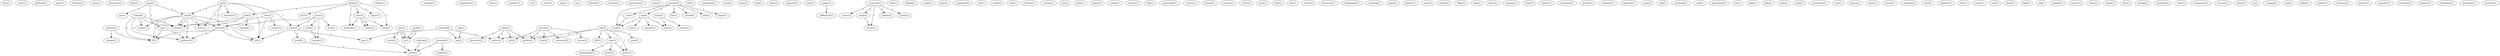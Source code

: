 digraph G {
  face [ label="face(1)" ];
  carry [ label="carry(1)" ];
  politician [ label="politician(1)" ];
  gene [ label="gene(1)" ];
  rebuttle [ label="rebuttle(1)" ];
  claim [ label="claim(1)" ];
  discourse [ label="discourse(2)" ];
  finite [ label="finite(1)" ];
  agree [ label="agree(1)" ];
  go [ label="go(1)" ];
  way [ label="way(8)" ];
  run [ label="run(1)" ];
  kinder [ label="kinder(1)" ];
  moment [ label="moment(1)" ];
  race [ label="race(2)" ];
  ie [ label="ie(1)" ];
  ie [ label="ie(1)" ];
  world [ label="world(3)" ];
  pie [ label="pie(2)" ];
  minority [ label="minority(1)" ];
  loser [ label="loser(4)" ];
  worry [ label="worry(1)" ];
  winner [ label="winner(4)" ];
  tell [ label="tell(1)" ];
  suggestion [ label="suggestion(1)" ];
  gekko [ label="gekko(2)" ];
  look [ label="look(2)" ];
  enjoy [ label="enjoy(1)" ];
  fuss [ label="fuss(1)" ];
  take [ label="take(3)" ];
  wardrobe [ label="wardrobe(1)" ];
  kind [ label="kind(2)" ];
  jato [ label="jato(1)" ];
  consider [ label="consider(1)" ];
  cc [ label="cc(2)" ];
  army [ label="army(2)" ];
  jack [ label="jack(1)" ];
  sp [ label="sp(1)" ];
  tolerate [ label="tolerate(1)" ];
  article [ label="article(2)" ];
  edu [ label="edu(2)" ];
  rochester [ label="rochester(2)" ];
  galileo [ label="galileo(1)" ];
  tecsun [ label="tecsun(1)" ];
  mil [ label="mil(2)" ];
  machine [ label="machine(1)" ];
  participate [ label="participate(1)" ];
  rome [ label="rome(1)" ];
  garrett [ label="garrett(3)" ];
  top [ label="top(4)" ];
  het [ label="het(1)" ];
  turned [ label="turned(1)" ];
  com [ label="com(1)" ];
  leak [ label="leak(1)" ];
  head [ label="head(1)" ];
  began [ label="began(1)" ];
  left [ label="left(1)" ];
  something [ label="something(1)" ];
  love [ label="love(1)" ];
  male [ label="male(2)" ];
  arch [ label="arch(1)" ];
  gender [ label="gender(1)" ];
  natural [ label="natural(1)" ];
  doesn [ label="doesn(2)" ];
  doesn [ label="doesn(1)" ];
  horn [ label="horn(1)" ];
  blow [ label="blow(1)" ];
  boil [ label="boil(1)" ];
  class [ label="class(2)" ];
  powered [ label="powered(1)" ];
  stay [ label="stay(1)" ];
  oppress [ label="oppress(1)" ];
  time [ label="time(2)" ];
  stop [ label="stop(1)" ];
  graduate [ label="graduate(1)" ];
  ll [ label="ll(1)" ];
  makes [ label="makes(3)" ];
  difference [ label="difference(1)" ];
  everyone [ label="everyone(2)" ];
  sexist [ label="sexist(1)" ];
  wake [ label="wake(2)" ];
  racist [ label="racist(1)" ];
  realize [ label="realize(2)" ];
  needs [ label="needs(1)" ];
  slew [ label="slew(1)" ];
  shifted [ label="shifted(1)" ];
  good [ label="good(1)" ];
  settle [ label="settle(1)" ];
  beat [ label="beat(1)" ];
  neglected [ label="neglected(1)" ];
  win [ label="win(1)" ];
  credit [ label="credit(2)" ];
  clue [ label="clue(1)" ];
  history [ label="history(1)" ];
  casting [ label="casting(1)" ];
  gov [ label="gov(2)" ];
  point [ label="point(1)" ];
  ripper [ label="ripper(1)" ];
  couple [ label="couple(1)" ];
  answer [ label="answer(1)" ];
  lose [ label="lose(1)" ];
  automobile [ label="automobile(1)" ];
  victory [ label="victory(1)" ];
  bottom [ label="bottom(1)" ];
  neuron [ label="neuron(1)" ];
  nothing [ label="nothing(2)" ];
  whole [ label="whole(1)" ];
  wasp [ label="wasp(2)" ];
  reason [ label="reason(1)" ];
  rivero [ label="rivero(1)" ];
  guilt [ label="guilt(1)" ];
  bulb [ label="bulb(1)" ];
  day [ label="day(1)" ];
  today [ label="today(1)" ];
  electricity [ label="electricity(1)" ];
  bandwagon [ label="bandwagon(1)" ];
  riggs [ label="riggs(1)" ];
  descartes [ label="descartes(1)" ];
  writes [ label="writes(3)" ];
  printing [ label="printing(1)" ];
  game [ label="game(1)" ];
  bounty [ label="bounty(1)" ];
  bill [ label="bill(3)" ];
  fell [ label="fell(1)" ];
  type [ label="type(2)" ];
  action [ label="action(1)" ];
  mind [ label="mind(1)" ];
  nasa [ label="nasa(2)" ];
  rocket [ label="rocket(1)" ];
  flight [ label="flight(1)" ];
  slug [ label="slug(1)" ];
  space [ label="space(1)" ];
  imagine [ label="imagine(1)" ];
  word [ label="word(4)" ];
  guy [ label="guy(1)" ];
  room [ label="room(1)" ];
  make [ label="make(1)" ];
  authur [ label="authur(1)" ];
  meantime [ label="meantime(1)" ];
  george [ label="george(1)" ];
  computer [ label="computer(1)" ];
  question [ label="question(1)" ];
  photography [ label="photography(1)" ];
  guitar [ label="guitar(1)" ];
  spun [ label="spun(1)" ];
  talk [ label="talk(1)" ];
  eastwood [ label="eastwood(1)" ];
  crap [ label="crap(1)" ];
  generation [ label="generation(1)" ];
  side [ label="side(2)" ];
  society [ label="society(1)" ];
  ray [ label="ray(1)" ];
  sight [ label="sight(1)" ];
  didn [ label="didn(1)" ];
  mike [ label="mike(1)" ];
  shirt [ label="shirt(1)" ];
  anasthesia [ label="anasthesia(1)" ];
  opinion [ label="opinion(2)" ];
  change [ label="change(1)" ];
  inch [ label="inch(1)" ];
  bosnia [ label="bosnia(1)" ];
  cheer [ label="cheer(1)" ];
  theory [ label="theory(1)" ];
  schnopia [ label="schnopia(1)" ];
  school [ label="school(4)" ];
  treat [ label="treat(1)" ];
  blame [ label="blame(1)" ];
  blame [ label="blame(2)" ];
  abandon [ label="abandon(1)" ];
  fear [ label="fear(1)" ];
  nylon [ label="nylon(1)" ];
  tree [ label="tree(1)" ];
  know [ label="know(1)" ];
  light [ label="light(1)" ];
  ted [ label="ted(1)" ];
  apr [ label="apr(2)" ];
  jpl [ label="jpl(2)" ];
  explain [ label="explain(1)" ];
  means [ label="means(1)" ];
  beats [ label="beats(1)" ];
  bundy [ label="bundy(1)" ];
  buy [ label="buy(1)" ];
  michael [ label="michael(4)" ];
  gordon [ label="gordon(1)" ];
  anything [ label="anything(2)" ];
  clint [ label="clint(1)" ];
  conquering [ label="conquering(1)" ];
  success [ label="success(1)" ];
  uhura [ label="uhura(1)" ];
  invented [ label="invented(1)" ];
  airplane [ label="airplane(1)" ];
  tv [ label="tv(1)" ];
  stopped [ label="stopped(1)" ];
  join [ label="join(1)" ];
  folded [ label="folded(1)" ];
  motion [ label="motion(1)" ];
  existence [ label="existence(1)" ];
  manson [ label="manson(1)" ];
  stupidity [ label="stupidity(1)" ];
  business [ label="business(1)" ];
  balance [ label="balance(1)" ];
  telephone [ label="telephone(1)" ];
  argument [ label="argument(1)" ];
  mention [ label="mention(1)" ];
  agree -> go [ label="1" ];
  agree -> way [ label="1" ];
  agree -> run [ label="1" ];
  race -> ie [ label="1" ];
  race -> ie [ label="1" ];
  race -> world [ label="1" ];
  pie -> minority [ label="1" ];
  pie -> loser [ label="1" ];
  pie -> way [ label="1" ];
  pie -> worry [ label="1" ];
  pie -> winner [ label="1" ];
  pie -> tell [ label="1" ];
  gekko -> look [ label="1" ];
  gekko -> enjoy [ label="1" ];
  gekko -> fuss [ label="1" ];
  gekko -> take [ label="1" ];
  gekko -> wardrobe [ label="1" ];
  gekko -> kind [ label="1" ];
  article -> edu [ label="1" ];
  article -> rochester [ label="1" ];
  article -> galileo [ label="1" ];
  article -> tecsun [ label="1" ];
  article -> mil [ label="1" ];
  garrett -> top [ label="1" ];
  garrett -> het [ label="1" ];
  garrett -> turned [ label="1" ];
  garrett -> com [ label="1" ];
  garrett -> leak [ label="1" ];
  garrett -> head [ label="1" ];
  garrett -> began [ label="1" ];
  love -> male [ label="1" ];
  love -> arch [ label="1" ];
  love -> gender [ label="1" ];
  love -> loser [ label="1" ];
  love -> winner [ label="1" ];
  look -> natural [ label="1" ];
  look -> doesn [ label="1" ];
  look -> doesn [ label="1" ];
  male -> gender [ label="1" ];
  top -> stay [ label="2" ];
  top -> oppress [ label="2" ];
  top -> time [ label="1" ];
  top -> head [ label="1" ];
  go -> graduate [ label="1" ];
  go -> ll [ label="1" ];
  makes -> difference [ label="1" ];
  everyone -> sexist [ label="1" ];
  everyone -> wake [ label="1" ];
  everyone -> racist [ label="1" ];
  everyone -> realize [ label="1" ];
  everyone -> needs [ label="1" ];
  good -> ie [ label="1" ];
  good -> ie [ label="1" ];
  nothing -> whole [ label="1" ];
  wasp -> reason [ label="1" ];
  wasp -> time [ label="1" ];
  riggs -> galileo [ label="1" ];
  riggs -> mil [ label="1" ];
  riggs -> descartes [ label="1" ];
  riggs -> writes [ label="1" ];
  bill -> fell [ label="1" ];
  bill -> type [ label="1" ];
  bill -> galileo [ label="1" ];
  bill -> action [ label="1" ];
  bill -> mind [ label="1" ];
  bill -> writes [ label="1" ];
  loser -> word [ label="1" ];
  loser -> tell [ label="1" ];
  loser -> guy [ label="1" ];
  way -> worry [ label="1" ];
  way -> winner [ label="1" ];
  way -> graduate [ label="3" ];
  way -> ll [ label="3" ];
  way -> tell [ label="1" ];
  way -> make [ label="1" ];
  way -> doesn [ label="1" ];
  way -> doesn [ label="1" ];
  wake -> racist [ label="1" ];
  type -> photography [ label="1" ];
  type -> guitar [ label="1" ];
  type -> action [ label="1" ];
  side -> winner [ label="1" ];
  side -> society [ label="1" ];
  side -> tell [ label="1" ];
  word -> whole [ label="3" ];
  com -> head [ label="1" ];
  opinion -> ll [ label="1" ];
  opinion -> change [ label="1" ];
  winner -> graduate [ label="1" ];
  winner -> ll [ label="1" ];
  winner -> tell [ label="1" ];
  school -> graduate [ label="2" ];
  school -> ll [ label="2" ];
  school -> make [ label="2" ];
  school -> doesn [ label="2" ];
  school -> doesn [ label="2" ];
  take -> blame [ label="2" ];
  take -> wardrobe [ label="1" ];
  take -> blame [ label="2" ];
  take -> kind [ label="1" ];
  apr -> jpl [ label="1" ];
  michael -> guy [ label="1" ];
  michael -> jpl [ label="1" ];
  michael -> writes [ label="1" ];
  invented -> airplane [ label="1" ];
  invented -> whole [ label="1" ];
  world -> whole [ label="1" ];
}
